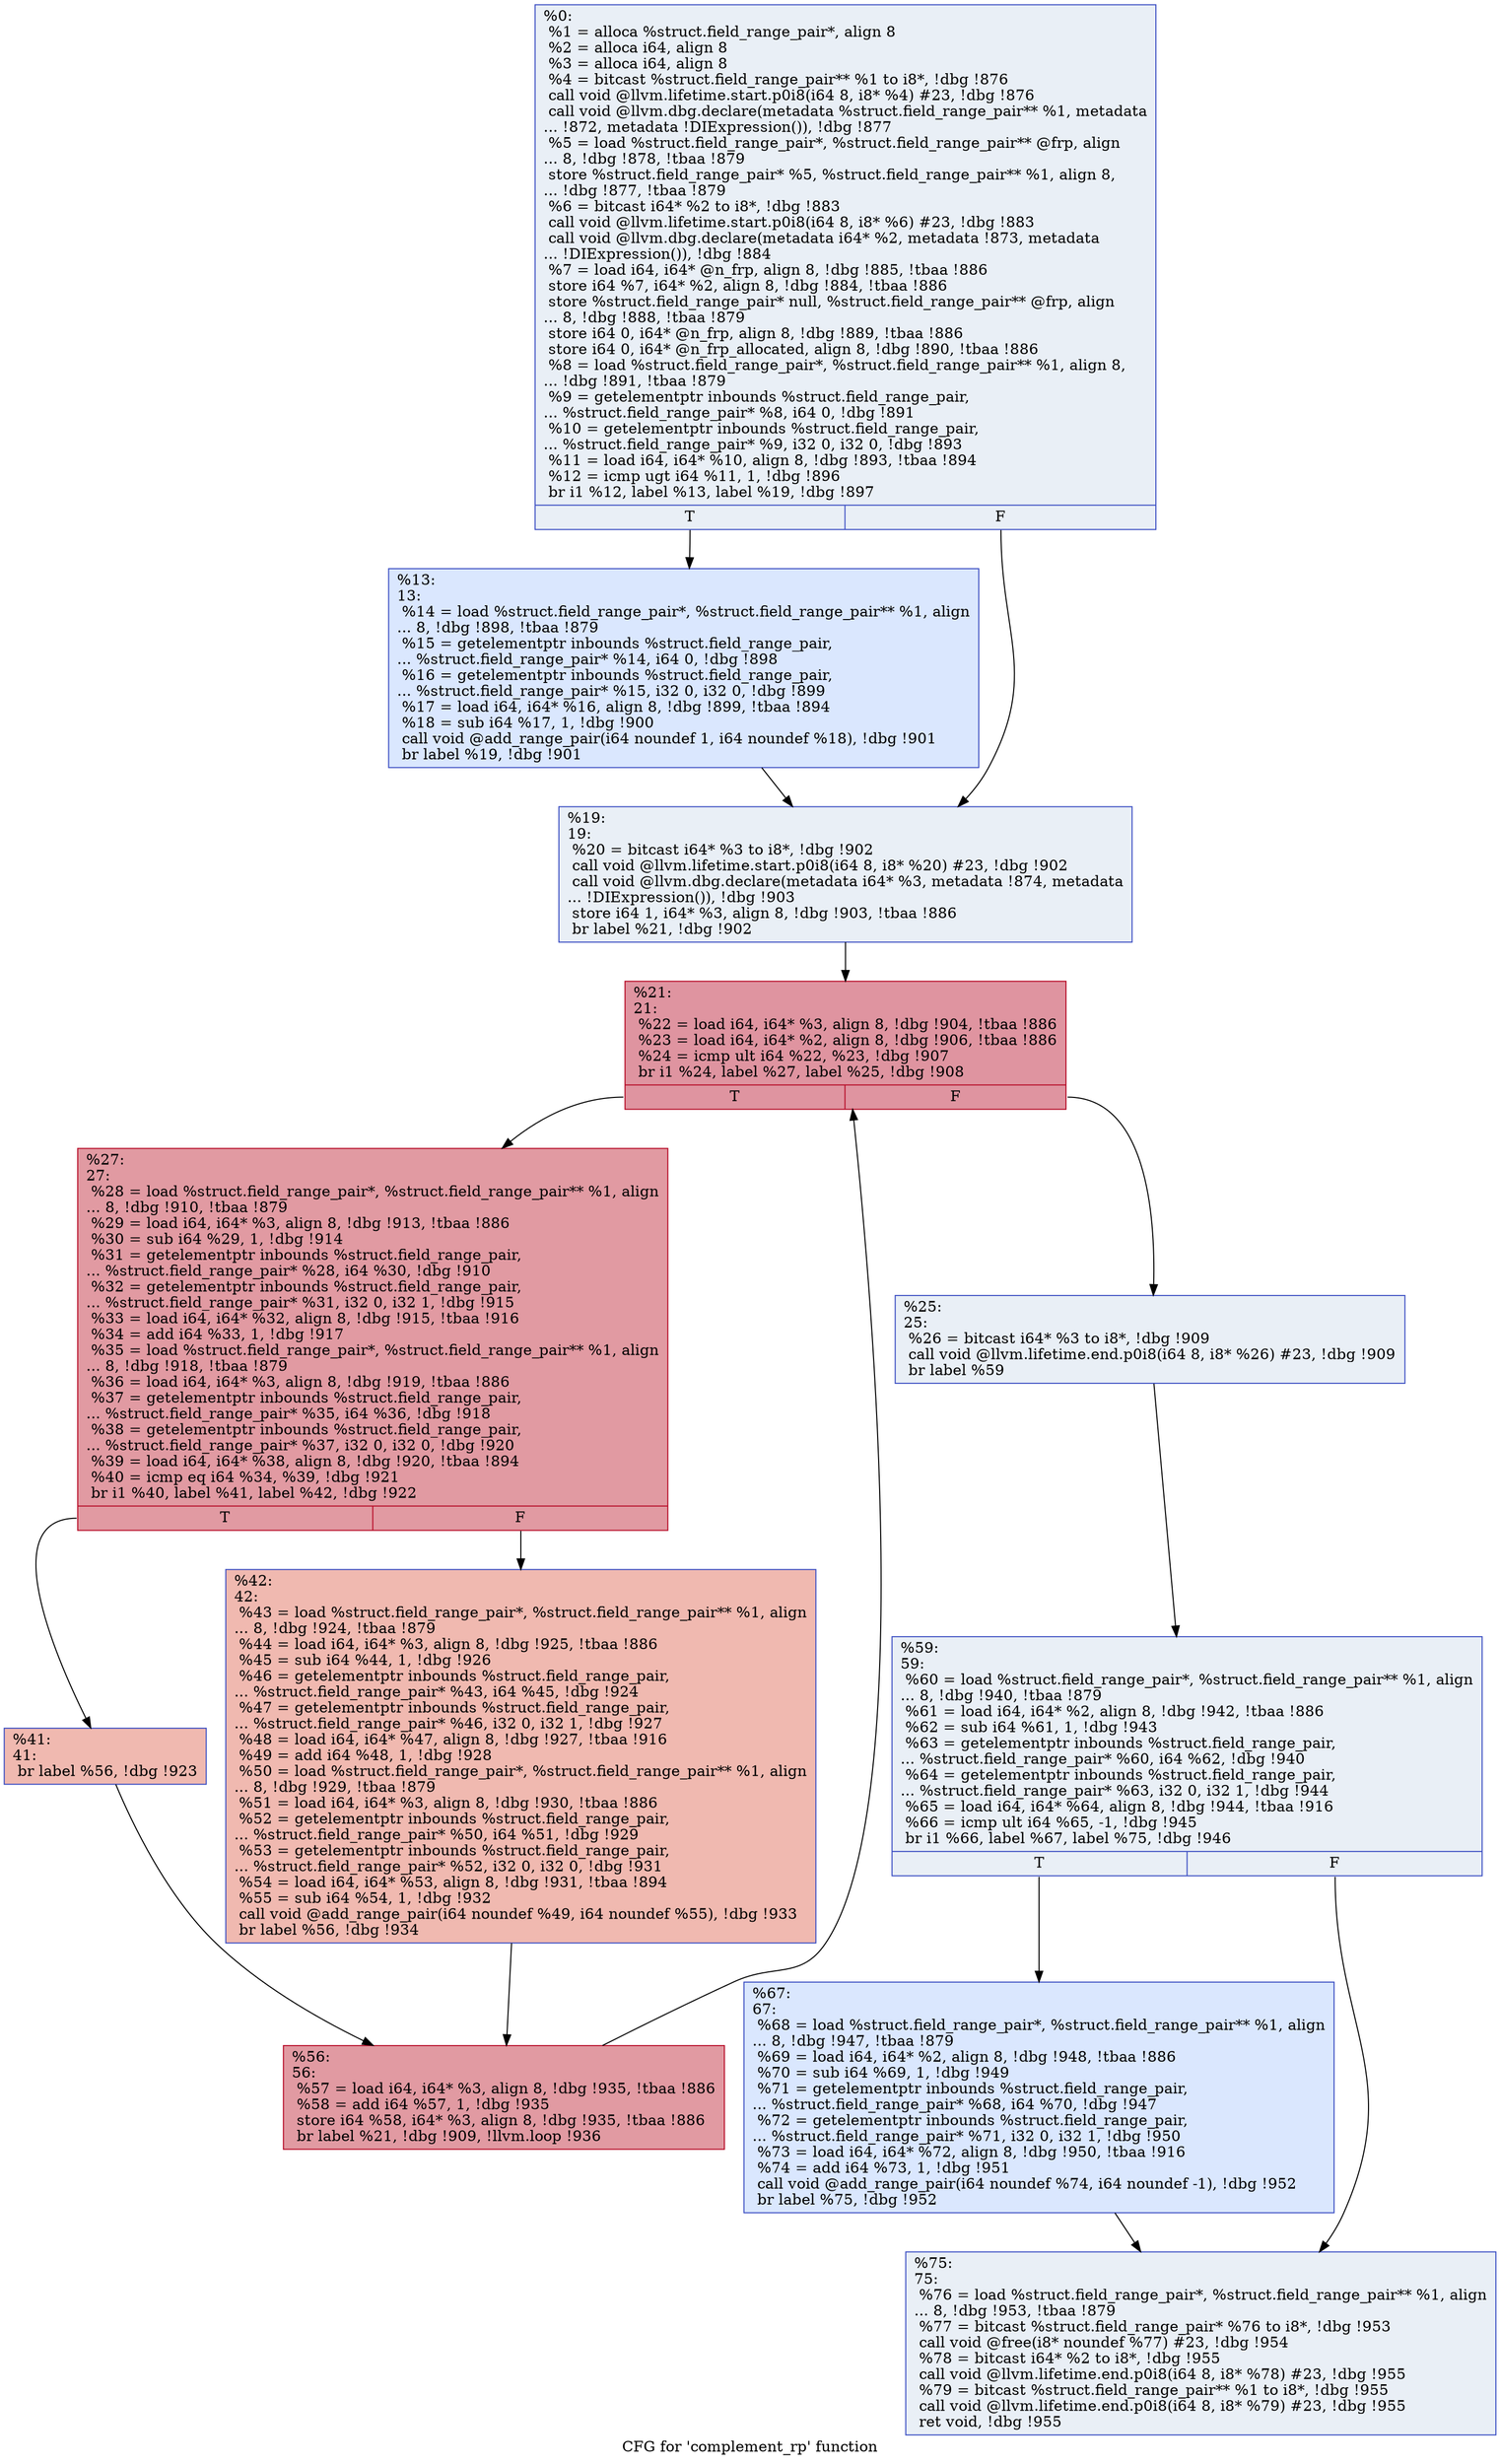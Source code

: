 digraph "CFG for 'complement_rp' function" {
	label="CFG for 'complement_rp' function";

	Node0xd3cf80 [shape=record,color="#3d50c3ff", style=filled, fillcolor="#cedaeb70",label="{%0:\l  %1 = alloca %struct.field_range_pair*, align 8\l  %2 = alloca i64, align 8\l  %3 = alloca i64, align 8\l  %4 = bitcast %struct.field_range_pair** %1 to i8*, !dbg !876\l  call void @llvm.lifetime.start.p0i8(i64 8, i8* %4) #23, !dbg !876\l  call void @llvm.dbg.declare(metadata %struct.field_range_pair** %1, metadata\l... !872, metadata !DIExpression()), !dbg !877\l  %5 = load %struct.field_range_pair*, %struct.field_range_pair** @frp, align\l... 8, !dbg !878, !tbaa !879\l  store %struct.field_range_pair* %5, %struct.field_range_pair** %1, align 8,\l... !dbg !877, !tbaa !879\l  %6 = bitcast i64* %2 to i8*, !dbg !883\l  call void @llvm.lifetime.start.p0i8(i64 8, i8* %6) #23, !dbg !883\l  call void @llvm.dbg.declare(metadata i64* %2, metadata !873, metadata\l... !DIExpression()), !dbg !884\l  %7 = load i64, i64* @n_frp, align 8, !dbg !885, !tbaa !886\l  store i64 %7, i64* %2, align 8, !dbg !884, !tbaa !886\l  store %struct.field_range_pair* null, %struct.field_range_pair** @frp, align\l... 8, !dbg !888, !tbaa !879\l  store i64 0, i64* @n_frp, align 8, !dbg !889, !tbaa !886\l  store i64 0, i64* @n_frp_allocated, align 8, !dbg !890, !tbaa !886\l  %8 = load %struct.field_range_pair*, %struct.field_range_pair** %1, align 8,\l... !dbg !891, !tbaa !879\l  %9 = getelementptr inbounds %struct.field_range_pair,\l... %struct.field_range_pair* %8, i64 0, !dbg !891\l  %10 = getelementptr inbounds %struct.field_range_pair,\l... %struct.field_range_pair* %9, i32 0, i32 0, !dbg !893\l  %11 = load i64, i64* %10, align 8, !dbg !893, !tbaa !894\l  %12 = icmp ugt i64 %11, 1, !dbg !896\l  br i1 %12, label %13, label %19, !dbg !897\l|{<s0>T|<s1>F}}"];
	Node0xd3cf80:s0 -> Node0xd3f280;
	Node0xd3cf80:s1 -> Node0xd3f2d0;
	Node0xd3f280 [shape=record,color="#3d50c3ff", style=filled, fillcolor="#abc8fd70",label="{%13:\l13:                                               \l  %14 = load %struct.field_range_pair*, %struct.field_range_pair** %1, align\l... 8, !dbg !898, !tbaa !879\l  %15 = getelementptr inbounds %struct.field_range_pair,\l... %struct.field_range_pair* %14, i64 0, !dbg !898\l  %16 = getelementptr inbounds %struct.field_range_pair,\l... %struct.field_range_pair* %15, i32 0, i32 0, !dbg !899\l  %17 = load i64, i64* %16, align 8, !dbg !899, !tbaa !894\l  %18 = sub i64 %17, 1, !dbg !900\l  call void @add_range_pair(i64 noundef 1, i64 noundef %18), !dbg !901\l  br label %19, !dbg !901\l}"];
	Node0xd3f280 -> Node0xd3f2d0;
	Node0xd3f2d0 [shape=record,color="#3d50c3ff", style=filled, fillcolor="#cedaeb70",label="{%19:\l19:                                               \l  %20 = bitcast i64* %3 to i8*, !dbg !902\l  call void @llvm.lifetime.start.p0i8(i64 8, i8* %20) #23, !dbg !902\l  call void @llvm.dbg.declare(metadata i64* %3, metadata !874, metadata\l... !DIExpression()), !dbg !903\l  store i64 1, i64* %3, align 8, !dbg !903, !tbaa !886\l  br label %21, !dbg !902\l}"];
	Node0xd3f2d0 -> Node0xd3f320;
	Node0xd3f320 [shape=record,color="#b70d28ff", style=filled, fillcolor="#b70d2870",label="{%21:\l21:                                               \l  %22 = load i64, i64* %3, align 8, !dbg !904, !tbaa !886\l  %23 = load i64, i64* %2, align 8, !dbg !906, !tbaa !886\l  %24 = icmp ult i64 %22, %23, !dbg !907\l  br i1 %24, label %27, label %25, !dbg !908\l|{<s0>T|<s1>F}}"];
	Node0xd3f320:s0 -> Node0xd3f3c0;
	Node0xd3f320:s1 -> Node0xd3f370;
	Node0xd3f370 [shape=record,color="#3d50c3ff", style=filled, fillcolor="#cedaeb70",label="{%25:\l25:                                               \l  %26 = bitcast i64* %3 to i8*, !dbg !909\l  call void @llvm.lifetime.end.p0i8(i64 8, i8* %26) #23, !dbg !909\l  br label %59\l}"];
	Node0xd3f370 -> Node0xd3f500;
	Node0xd3f3c0 [shape=record,color="#b70d28ff", style=filled, fillcolor="#bb1b2c70",label="{%27:\l27:                                               \l  %28 = load %struct.field_range_pair*, %struct.field_range_pair** %1, align\l... 8, !dbg !910, !tbaa !879\l  %29 = load i64, i64* %3, align 8, !dbg !913, !tbaa !886\l  %30 = sub i64 %29, 1, !dbg !914\l  %31 = getelementptr inbounds %struct.field_range_pair,\l... %struct.field_range_pair* %28, i64 %30, !dbg !910\l  %32 = getelementptr inbounds %struct.field_range_pair,\l... %struct.field_range_pair* %31, i32 0, i32 1, !dbg !915\l  %33 = load i64, i64* %32, align 8, !dbg !915, !tbaa !916\l  %34 = add i64 %33, 1, !dbg !917\l  %35 = load %struct.field_range_pair*, %struct.field_range_pair** %1, align\l... 8, !dbg !918, !tbaa !879\l  %36 = load i64, i64* %3, align 8, !dbg !919, !tbaa !886\l  %37 = getelementptr inbounds %struct.field_range_pair,\l... %struct.field_range_pair* %35, i64 %36, !dbg !918\l  %38 = getelementptr inbounds %struct.field_range_pair,\l... %struct.field_range_pair* %37, i32 0, i32 0, !dbg !920\l  %39 = load i64, i64* %38, align 8, !dbg !920, !tbaa !894\l  %40 = icmp eq i64 %34, %39, !dbg !921\l  br i1 %40, label %41, label %42, !dbg !922\l|{<s0>T|<s1>F}}"];
	Node0xd3f3c0:s0 -> Node0xd3f410;
	Node0xd3f3c0:s1 -> Node0xd3f460;
	Node0xd3f410 [shape=record,color="#3d50c3ff", style=filled, fillcolor="#de614d70",label="{%41:\l41:                                               \l  br label %56, !dbg !923\l}"];
	Node0xd3f410 -> Node0xd3f4b0;
	Node0xd3f460 [shape=record,color="#3d50c3ff", style=filled, fillcolor="#de614d70",label="{%42:\l42:                                               \l  %43 = load %struct.field_range_pair*, %struct.field_range_pair** %1, align\l... 8, !dbg !924, !tbaa !879\l  %44 = load i64, i64* %3, align 8, !dbg !925, !tbaa !886\l  %45 = sub i64 %44, 1, !dbg !926\l  %46 = getelementptr inbounds %struct.field_range_pair,\l... %struct.field_range_pair* %43, i64 %45, !dbg !924\l  %47 = getelementptr inbounds %struct.field_range_pair,\l... %struct.field_range_pair* %46, i32 0, i32 1, !dbg !927\l  %48 = load i64, i64* %47, align 8, !dbg !927, !tbaa !916\l  %49 = add i64 %48, 1, !dbg !928\l  %50 = load %struct.field_range_pair*, %struct.field_range_pair** %1, align\l... 8, !dbg !929, !tbaa !879\l  %51 = load i64, i64* %3, align 8, !dbg !930, !tbaa !886\l  %52 = getelementptr inbounds %struct.field_range_pair,\l... %struct.field_range_pair* %50, i64 %51, !dbg !929\l  %53 = getelementptr inbounds %struct.field_range_pair,\l... %struct.field_range_pair* %52, i32 0, i32 0, !dbg !931\l  %54 = load i64, i64* %53, align 8, !dbg !931, !tbaa !894\l  %55 = sub i64 %54, 1, !dbg !932\l  call void @add_range_pair(i64 noundef %49, i64 noundef %55), !dbg !933\l  br label %56, !dbg !934\l}"];
	Node0xd3f460 -> Node0xd3f4b0;
	Node0xd3f4b0 [shape=record,color="#b70d28ff", style=filled, fillcolor="#bb1b2c70",label="{%56:\l56:                                               \l  %57 = load i64, i64* %3, align 8, !dbg !935, !tbaa !886\l  %58 = add i64 %57, 1, !dbg !935\l  store i64 %58, i64* %3, align 8, !dbg !935, !tbaa !886\l  br label %21, !dbg !909, !llvm.loop !936\l}"];
	Node0xd3f4b0 -> Node0xd3f320;
	Node0xd3f500 [shape=record,color="#3d50c3ff", style=filled, fillcolor="#cedaeb70",label="{%59:\l59:                                               \l  %60 = load %struct.field_range_pair*, %struct.field_range_pair** %1, align\l... 8, !dbg !940, !tbaa !879\l  %61 = load i64, i64* %2, align 8, !dbg !942, !tbaa !886\l  %62 = sub i64 %61, 1, !dbg !943\l  %63 = getelementptr inbounds %struct.field_range_pair,\l... %struct.field_range_pair* %60, i64 %62, !dbg !940\l  %64 = getelementptr inbounds %struct.field_range_pair,\l... %struct.field_range_pair* %63, i32 0, i32 1, !dbg !944\l  %65 = load i64, i64* %64, align 8, !dbg !944, !tbaa !916\l  %66 = icmp ult i64 %65, -1, !dbg !945\l  br i1 %66, label %67, label %75, !dbg !946\l|{<s0>T|<s1>F}}"];
	Node0xd3f500:s0 -> Node0xd3f550;
	Node0xd3f500:s1 -> Node0xd3f5a0;
	Node0xd3f550 [shape=record,color="#3d50c3ff", style=filled, fillcolor="#abc8fd70",label="{%67:\l67:                                               \l  %68 = load %struct.field_range_pair*, %struct.field_range_pair** %1, align\l... 8, !dbg !947, !tbaa !879\l  %69 = load i64, i64* %2, align 8, !dbg !948, !tbaa !886\l  %70 = sub i64 %69, 1, !dbg !949\l  %71 = getelementptr inbounds %struct.field_range_pair,\l... %struct.field_range_pair* %68, i64 %70, !dbg !947\l  %72 = getelementptr inbounds %struct.field_range_pair,\l... %struct.field_range_pair* %71, i32 0, i32 1, !dbg !950\l  %73 = load i64, i64* %72, align 8, !dbg !950, !tbaa !916\l  %74 = add i64 %73, 1, !dbg !951\l  call void @add_range_pair(i64 noundef %74, i64 noundef -1), !dbg !952\l  br label %75, !dbg !952\l}"];
	Node0xd3f550 -> Node0xd3f5a0;
	Node0xd3f5a0 [shape=record,color="#3d50c3ff", style=filled, fillcolor="#cedaeb70",label="{%75:\l75:                                               \l  %76 = load %struct.field_range_pair*, %struct.field_range_pair** %1, align\l... 8, !dbg !953, !tbaa !879\l  %77 = bitcast %struct.field_range_pair* %76 to i8*, !dbg !953\l  call void @free(i8* noundef %77) #23, !dbg !954\l  %78 = bitcast i64* %2 to i8*, !dbg !955\l  call void @llvm.lifetime.end.p0i8(i64 8, i8* %78) #23, !dbg !955\l  %79 = bitcast %struct.field_range_pair** %1 to i8*, !dbg !955\l  call void @llvm.lifetime.end.p0i8(i64 8, i8* %79) #23, !dbg !955\l  ret void, !dbg !955\l}"];
}
